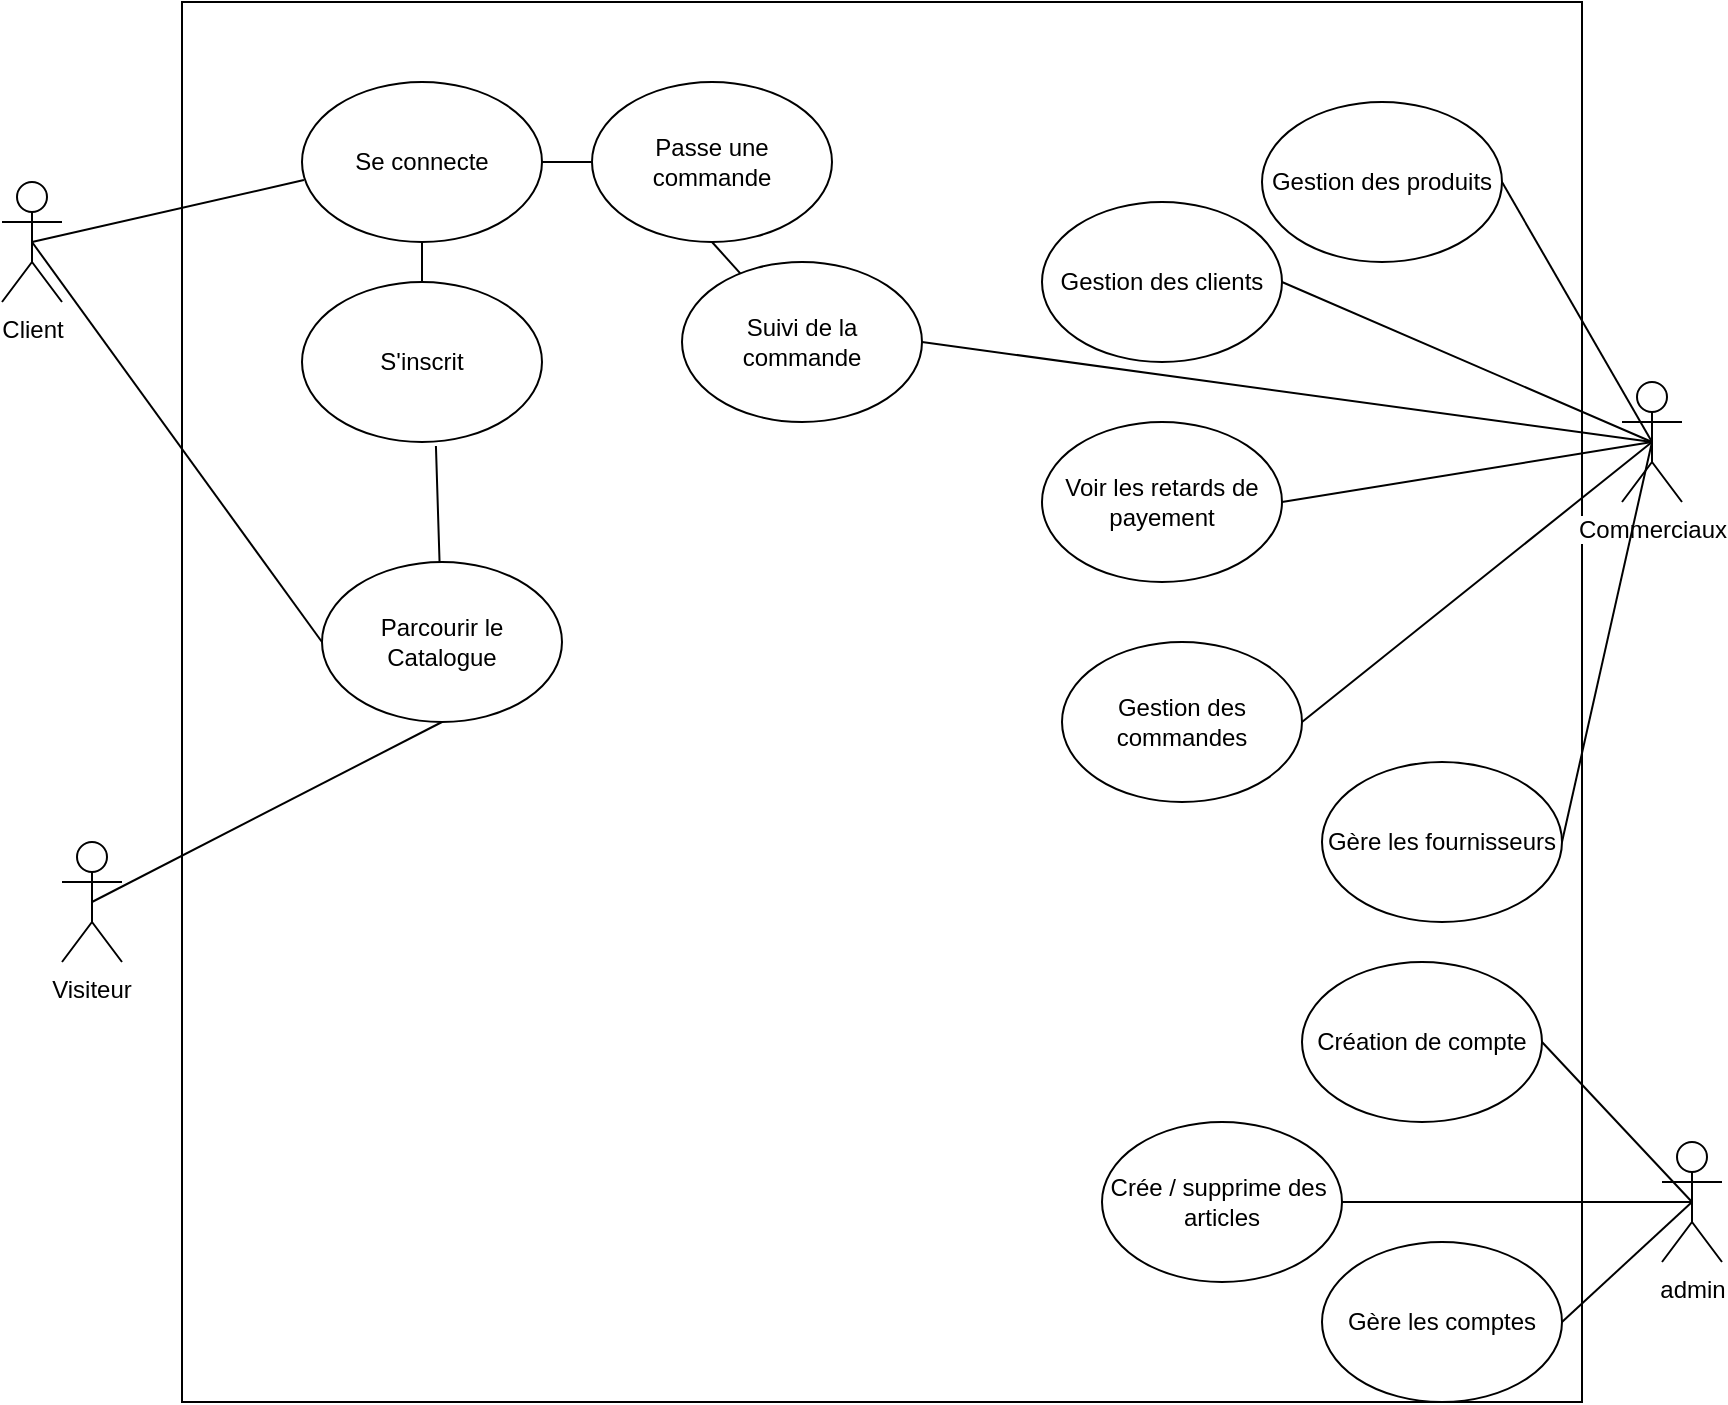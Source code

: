 <mxfile version="12.9.12"><diagram name="Page-1" id="e7e014a7-5840-1c2e-5031-d8a46d1fe8dd"><mxGraphModel dx="1041" dy="428" grid="1" gridSize="10" guides="1" tooltips="1" connect="1" arrows="1" fold="1" page="1" pageScale="1" pageWidth="1169" pageHeight="826" background="#ffffff" math="0" shadow="0"><root><mxCell id="0"/><mxCell id="1" parent="0"/><mxCell id="qADuoRTA7RlJ1dRoi4Jg-41" value="" style="whiteSpace=wrap;html=1;aspect=fixed;fillColor=none;" parent="1" vertex="1"><mxGeometry x="260" y="20" width="700" height="700" as="geometry"/></mxCell><mxCell id="qADuoRTA7RlJ1dRoi4Jg-42" value="Client" style="shape=umlActor;verticalLabelPosition=bottom;labelBackgroundColor=#ffffff;verticalAlign=top;html=1;outlineConnect=0;fillColor=none;" parent="1" vertex="1"><mxGeometry x="170" y="110" width="30" height="60" as="geometry"/></mxCell><mxCell id="qADuoRTA7RlJ1dRoi4Jg-45" value="Commerciaux" style="shape=umlActor;verticalLabelPosition=bottom;labelBackgroundColor=#ffffff;verticalAlign=top;html=1;outlineConnect=0;fillColor=none;" parent="1" vertex="1"><mxGeometry x="980" y="210" width="30" height="60" as="geometry"/></mxCell><mxCell id="qADuoRTA7RlJ1dRoi4Jg-46" value="admin" style="shape=umlActor;verticalLabelPosition=bottom;labelBackgroundColor=#ffffff;verticalAlign=top;html=1;outlineConnect=0;fillColor=none;" parent="1" vertex="1"><mxGeometry x="1000" y="590" width="30" height="60" as="geometry"/></mxCell><mxCell id="qADuoRTA7RlJ1dRoi4Jg-47" value="Parcourir le &lt;br&gt;Catalogue" style="ellipse;whiteSpace=wrap;html=1;fillColor=none;" parent="1" vertex="1"><mxGeometry x="330" y="300" width="120" height="80" as="geometry"/></mxCell><mxCell id="qADuoRTA7RlJ1dRoi4Jg-48" value="Se connecte" style="ellipse;whiteSpace=wrap;html=1;fillColor=none;" parent="1" vertex="1"><mxGeometry x="320" y="60" width="120" height="80" as="geometry"/></mxCell><mxCell id="qADuoRTA7RlJ1dRoi4Jg-50" value="Suivi de la commande" style="ellipse;whiteSpace=wrap;html=1;fillColor=none;" parent="1" vertex="1"><mxGeometry x="510" y="150" width="120" height="80" as="geometry"/></mxCell><mxCell id="qADuoRTA7RlJ1dRoi4Jg-52" value="Voir les retards de payement" style="ellipse;whiteSpace=wrap;html=1;fillColor=none;" parent="1" vertex="1"><mxGeometry x="690" y="230" width="120" height="80" as="geometry"/></mxCell><object label="Visiteur" placeholders="1" id="qADuoRTA7RlJ1dRoi4Jg-43"><mxCell style="shape=umlActor;verticalLabelPosition=bottom;labelBackgroundColor=none;verticalAlign=top;outlineConnect=0;fillColor=none;shadow=0;labelBorderColor=none;fontColor=#000000;" parent="1" vertex="1"><mxGeometry x="200" y="440" width="30" height="60" as="geometry"/></mxCell></object><mxCell id="qADuoRTA7RlJ1dRoi4Jg-60" value="Gestion des clients" style="ellipse;whiteSpace=wrap;html=1;fillColor=none;" parent="1" vertex="1"><mxGeometry x="690" y="120" width="120" height="80" as="geometry"/></mxCell><mxCell id="qADuoRTA7RlJ1dRoi4Jg-61" value="Gestion des produits" style="ellipse;whiteSpace=wrap;html=1;fillColor=none;" parent="1" vertex="1"><mxGeometry x="800" y="70" width="120" height="80" as="geometry"/></mxCell><mxCell id="qADuoRTA7RlJ1dRoi4Jg-62" value="" style="endArrow=none;html=1;fontColor=#000000;entryX=0.008;entryY=0.613;entryDx=0;entryDy=0;entryPerimeter=0;exitX=0.5;exitY=0.5;exitDx=0;exitDy=0;exitPerimeter=0;" parent="1" source="qADuoRTA7RlJ1dRoi4Jg-42" target="qADuoRTA7RlJ1dRoi4Jg-48" edge="1"><mxGeometry width="50" height="50" relative="1" as="geometry"><mxPoint x="560" y="430" as="sourcePoint"/><mxPoint x="610" y="380" as="targetPoint"/></mxGeometry></mxCell><mxCell id="qADuoRTA7RlJ1dRoi4Jg-63" value="" style="endArrow=none;html=1;fontColor=#000000;exitX=0.5;exitY=0.5;exitDx=0;exitDy=0;exitPerimeter=0;entryX=0;entryY=0.5;entryDx=0;entryDy=0;" parent="1" source="qADuoRTA7RlJ1dRoi4Jg-42" target="qADuoRTA7RlJ1dRoi4Jg-47" edge="1"><mxGeometry width="50" height="50" relative="1" as="geometry"><mxPoint x="560" y="430" as="sourcePoint"/><mxPoint x="610" y="380" as="targetPoint"/></mxGeometry></mxCell><mxCell id="qADuoRTA7RlJ1dRoi4Jg-64" value="" style="endArrow=none;html=1;fontColor=#000000;exitX=0.5;exitY=0.5;exitDx=0;exitDy=0;exitPerimeter=0;entryX=0.5;entryY=1;entryDx=0;entryDy=0;" parent="1" source="qADuoRTA7RlJ1dRoi4Jg-43" target="qADuoRTA7RlJ1dRoi4Jg-47" edge="1"><mxGeometry width="50" height="50" relative="1" as="geometry"><mxPoint x="570" y="440" as="sourcePoint"/><mxPoint x="620" y="390" as="targetPoint"/></mxGeometry></mxCell><mxCell id="qADuoRTA7RlJ1dRoi4Jg-67" value="Gestion des&lt;br&gt;commandes" style="ellipse;whiteSpace=wrap;html=1;fillColor=none;" parent="1" vertex="1"><mxGeometry x="700" y="340" width="120" height="80" as="geometry"/></mxCell><mxCell id="qADuoRTA7RlJ1dRoi4Jg-68" value="" style="endArrow=none;html=1;fontColor=#000000;exitX=0.5;exitY=0.5;exitDx=0;exitDy=0;exitPerimeter=0;entryX=1;entryY=0.5;entryDx=0;entryDy=0;" parent="1" source="qADuoRTA7RlJ1dRoi4Jg-46" target="qADuoRTA7RlJ1dRoi4Jg-79" edge="1"><mxGeometry width="50" height="50" relative="1" as="geometry"><mxPoint x="560" y="430" as="sourcePoint"/><mxPoint x="610" y="380" as="targetPoint"/></mxGeometry></mxCell><mxCell id="qADuoRTA7RlJ1dRoi4Jg-70" value="" style="endArrow=none;html=1;fontColor=#000000;entryX=1;entryY=0.5;entryDx=0;entryDy=0;exitX=0.5;exitY=0.5;exitDx=0;exitDy=0;exitPerimeter=0;" parent="1" source="qADuoRTA7RlJ1dRoi4Jg-45" target="qADuoRTA7RlJ1dRoi4Jg-50" edge="1"><mxGeometry width="50" height="50" relative="1" as="geometry"><mxPoint x="580" y="450" as="sourcePoint"/><mxPoint x="630" y="400" as="targetPoint"/></mxGeometry></mxCell><mxCell id="qADuoRTA7RlJ1dRoi4Jg-71" value="" style="endArrow=none;html=1;fontColor=#000000;entryX=1;entryY=0.5;entryDx=0;entryDy=0;exitX=0.5;exitY=0.5;exitDx=0;exitDy=0;exitPerimeter=0;" parent="1" source="qADuoRTA7RlJ1dRoi4Jg-45" target="qADuoRTA7RlJ1dRoi4Jg-67" edge="1"><mxGeometry width="50" height="50" relative="1" as="geometry"><mxPoint x="590" y="460" as="sourcePoint"/><mxPoint x="640" y="410" as="targetPoint"/></mxGeometry></mxCell><mxCell id="qADuoRTA7RlJ1dRoi4Jg-72" value="" style="endArrow=none;html=1;fontColor=#000000;entryX=1;entryY=0.5;entryDx=0;entryDy=0;exitX=0.5;exitY=0.5;exitDx=0;exitDy=0;exitPerimeter=0;" parent="1" source="qADuoRTA7RlJ1dRoi4Jg-45" target="qADuoRTA7RlJ1dRoi4Jg-60" edge="1"><mxGeometry width="50" height="50" relative="1" as="geometry"><mxPoint x="600" y="470" as="sourcePoint"/><mxPoint x="650" y="420" as="targetPoint"/></mxGeometry></mxCell><mxCell id="qADuoRTA7RlJ1dRoi4Jg-75" value="" style="endArrow=none;html=1;fontColor=#000000;entryX=1;entryY=0.5;entryDx=0;entryDy=0;exitX=0.5;exitY=0.5;exitDx=0;exitDy=0;exitPerimeter=0;" parent="1" source="qADuoRTA7RlJ1dRoi4Jg-45" target="qADuoRTA7RlJ1dRoi4Jg-61" edge="1"><mxGeometry width="50" height="50" relative="1" as="geometry"><mxPoint x="620" y="490" as="sourcePoint"/><mxPoint x="670" y="440" as="targetPoint"/></mxGeometry></mxCell><mxCell id="qADuoRTA7RlJ1dRoi4Jg-76" value="" style="endArrow=none;html=1;fontColor=#000000;entryX=1;entryY=0.5;entryDx=0;entryDy=0;exitX=0.5;exitY=0.5;exitDx=0;exitDy=0;exitPerimeter=0;" parent="1" source="qADuoRTA7RlJ1dRoi4Jg-45" target="qADuoRTA7RlJ1dRoi4Jg-52" edge="1"><mxGeometry width="50" height="50" relative="1" as="geometry"><mxPoint x="630" y="500" as="sourcePoint"/><mxPoint x="680" y="450" as="targetPoint"/></mxGeometry></mxCell><mxCell id="qADuoRTA7RlJ1dRoi4Jg-77" value="Crée / supprime des&amp;nbsp; articles" style="ellipse;whiteSpace=wrap;html=1;shadow=0;labelBackgroundColor=none;fillColor=none;fontColor=#000000;" parent="1" vertex="1"><mxGeometry x="720" y="580" width="120" height="80" as="geometry"/></mxCell><mxCell id="qADuoRTA7RlJ1dRoi4Jg-79" value="Création de compte" style="ellipse;whiteSpace=wrap;html=1;shadow=0;labelBackgroundColor=none;fillColor=none;fontColor=#000000;" parent="1" vertex="1"><mxGeometry x="820" y="500" width="120" height="80" as="geometry"/></mxCell><mxCell id="qADuoRTA7RlJ1dRoi4Jg-80" value="Gère les comptes" style="ellipse;whiteSpace=wrap;html=1;shadow=0;labelBackgroundColor=none;fillColor=none;fontColor=#000000;" parent="1" vertex="1"><mxGeometry x="830" y="640" width="120" height="80" as="geometry"/></mxCell><mxCell id="qADuoRTA7RlJ1dRoi4Jg-82" value="" style="endArrow=none;html=1;fontColor=#000000;entryX=1;entryY=0.5;entryDx=0;entryDy=0;exitX=0.5;exitY=0.5;exitDx=0;exitDy=0;exitPerimeter=0;" parent="1" source="qADuoRTA7RlJ1dRoi4Jg-46" target="qADuoRTA7RlJ1dRoi4Jg-80" edge="1"><mxGeometry width="50" height="50" relative="1" as="geometry"><mxPoint x="570" y="440" as="sourcePoint"/><mxPoint x="620" y="390" as="targetPoint"/></mxGeometry></mxCell><mxCell id="qADuoRTA7RlJ1dRoi4Jg-83" value="" style="endArrow=none;html=1;fontColor=#000000;entryX=1;entryY=0.5;entryDx=0;entryDy=0;exitX=0.5;exitY=0.5;exitDx=0;exitDy=0;exitPerimeter=0;" parent="1" source="qADuoRTA7RlJ1dRoi4Jg-46" target="qADuoRTA7RlJ1dRoi4Jg-77" edge="1"><mxGeometry width="50" height="50" relative="1" as="geometry"><mxPoint x="580" y="450" as="sourcePoint"/><mxPoint x="630" y="400" as="targetPoint"/></mxGeometry></mxCell><mxCell id="qADuoRTA7RlJ1dRoi4Jg-88" value="Gère les fournisseurs" style="ellipse;whiteSpace=wrap;html=1;fillColor=none;" parent="1" vertex="1"><mxGeometry x="830" y="400" width="120" height="80" as="geometry"/></mxCell><mxCell id="qADuoRTA7RlJ1dRoi4Jg-89" value="" style="endArrow=none;html=1;fontColor=#000000;entryX=1;entryY=0.5;entryDx=0;entryDy=0;exitX=0.5;exitY=0.5;exitDx=0;exitDy=0;exitPerimeter=0;" parent="1" source="qADuoRTA7RlJ1dRoi4Jg-45" target="qADuoRTA7RlJ1dRoi4Jg-88" edge="1"><mxGeometry width="50" height="50" relative="1" as="geometry"><mxPoint x="85" y="400" as="sourcePoint"/><mxPoint x="567.96" y="197.04" as="targetPoint"/></mxGeometry></mxCell><mxCell id="AnZ_WDyNwg-4m1lNUxDm-10" value="" style="endArrow=none;html=1;entryX=0.558;entryY=1.025;entryDx=0;entryDy=0;entryPerimeter=0;" parent="1" source="qADuoRTA7RlJ1dRoi4Jg-47" target="AnZ_WDyNwg-4m1lNUxDm-8" edge="1"><mxGeometry width="50" height="50" relative="1" as="geometry"><mxPoint x="370" y="280" as="sourcePoint"/><mxPoint x="420" y="230" as="targetPoint"/></mxGeometry></mxCell><mxCell id="AnZ_WDyNwg-4m1lNUxDm-11" value="" style="endArrow=none;html=1;entryX=0.5;entryY=1;entryDx=0;entryDy=0;exitX=0.5;exitY=0;exitDx=0;exitDy=0;" parent="1" source="AnZ_WDyNwg-4m1lNUxDm-8" target="qADuoRTA7RlJ1dRoi4Jg-48" edge="1"><mxGeometry width="50" height="50" relative="1" as="geometry"><mxPoint x="380" y="180" as="sourcePoint"/><mxPoint x="430" y="130" as="targetPoint"/><Array as="points"/></mxGeometry></mxCell><mxCell id="AnZ_WDyNwg-4m1lNUxDm-12" value="Passe une commande" style="ellipse;whiteSpace=wrap;html=1;" parent="1" vertex="1"><mxGeometry x="465" y="60" width="120" height="80" as="geometry"/></mxCell><mxCell id="AnZ_WDyNwg-4m1lNUxDm-14" value="" style="endArrow=none;html=1;" parent="1" source="AnZ_WDyNwg-4m1lNUxDm-8" edge="1"><mxGeometry width="50" height="50" relative="1" as="geometry"><mxPoint x="370" y="280" as="sourcePoint"/><mxPoint x="420" y="230" as="targetPoint"/></mxGeometry></mxCell><mxCell id="AnZ_WDyNwg-4m1lNUxDm-8" value="S'inscrit" style="ellipse;whiteSpace=wrap;html=1;" parent="1" vertex="1"><mxGeometry x="320" y="160" width="120" height="80" as="geometry"/></mxCell><mxCell id="RWte-2QssEsljwun8afo-1" value="" style="endArrow=none;html=1;entryX=0;entryY=0.5;entryDx=0;entryDy=0;exitX=1;exitY=0.5;exitDx=0;exitDy=0;" edge="1" parent="1" source="qADuoRTA7RlJ1dRoi4Jg-48" target="AnZ_WDyNwg-4m1lNUxDm-12"><mxGeometry width="50" height="50" relative="1" as="geometry"><mxPoint x="440" y="165" as="sourcePoint"/><mxPoint x="490" y="115" as="targetPoint"/></mxGeometry></mxCell><mxCell id="RWte-2QssEsljwun8afo-3" value="" style="endArrow=none;html=1;entryX=0.5;entryY=1;entryDx=0;entryDy=0;" edge="1" parent="1" source="qADuoRTA7RlJ1dRoi4Jg-50" target="AnZ_WDyNwg-4m1lNUxDm-12"><mxGeometry width="50" height="50" relative="1" as="geometry"><mxPoint x="480" y="200" as="sourcePoint"/><mxPoint x="530" y="150" as="targetPoint"/></mxGeometry></mxCell></root></mxGraphModel></diagram></mxfile>